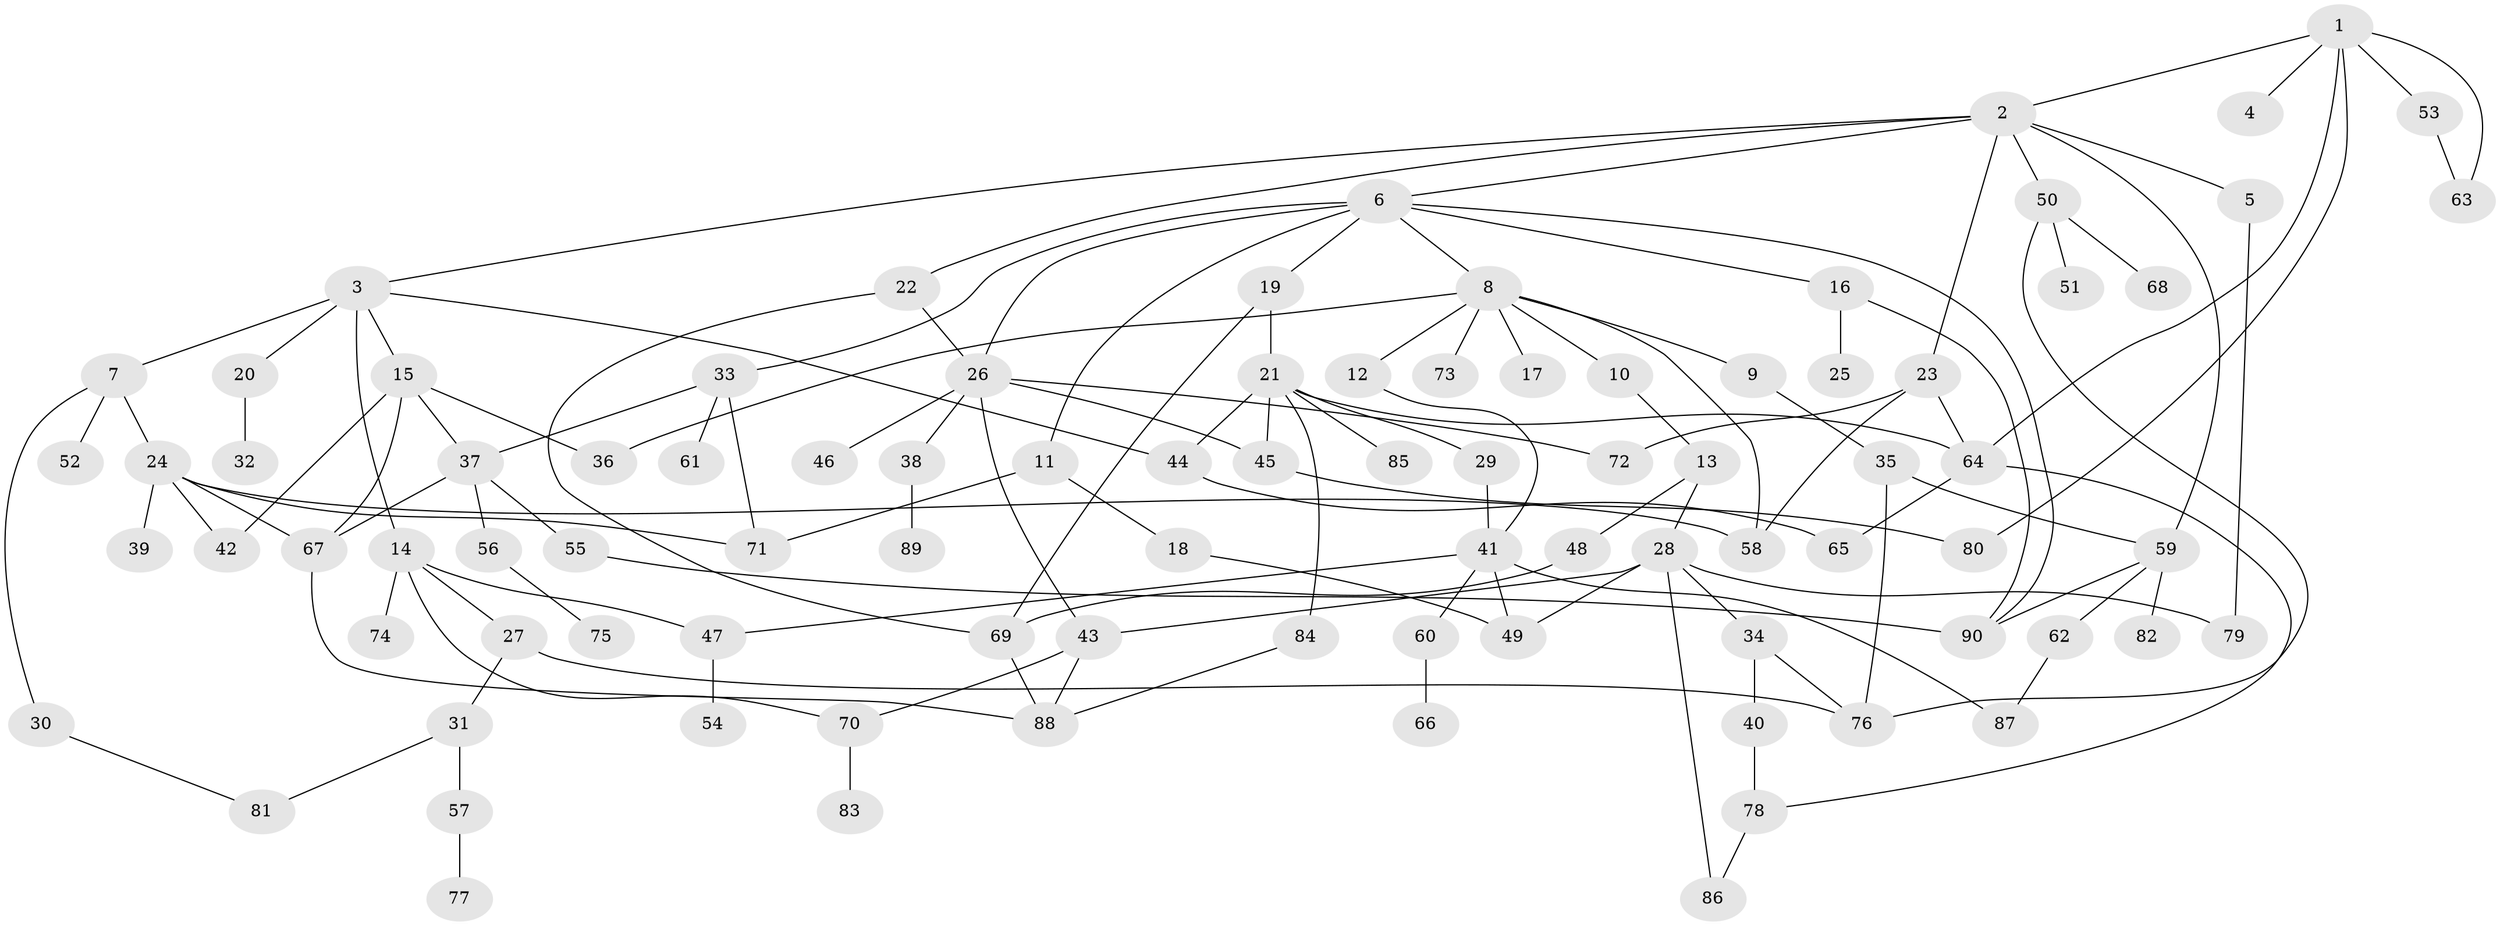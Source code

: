 // Generated by graph-tools (version 1.1) at 2025/49/03/09/25 03:49:17]
// undirected, 90 vertices, 130 edges
graph export_dot {
graph [start="1"]
  node [color=gray90,style=filled];
  1;
  2;
  3;
  4;
  5;
  6;
  7;
  8;
  9;
  10;
  11;
  12;
  13;
  14;
  15;
  16;
  17;
  18;
  19;
  20;
  21;
  22;
  23;
  24;
  25;
  26;
  27;
  28;
  29;
  30;
  31;
  32;
  33;
  34;
  35;
  36;
  37;
  38;
  39;
  40;
  41;
  42;
  43;
  44;
  45;
  46;
  47;
  48;
  49;
  50;
  51;
  52;
  53;
  54;
  55;
  56;
  57;
  58;
  59;
  60;
  61;
  62;
  63;
  64;
  65;
  66;
  67;
  68;
  69;
  70;
  71;
  72;
  73;
  74;
  75;
  76;
  77;
  78;
  79;
  80;
  81;
  82;
  83;
  84;
  85;
  86;
  87;
  88;
  89;
  90;
  1 -- 2;
  1 -- 4;
  1 -- 53;
  1 -- 64;
  1 -- 63;
  1 -- 80;
  2 -- 3;
  2 -- 5;
  2 -- 6;
  2 -- 22;
  2 -- 23;
  2 -- 50;
  2 -- 59;
  3 -- 7;
  3 -- 14;
  3 -- 15;
  3 -- 20;
  3 -- 44;
  5 -- 79;
  6 -- 8;
  6 -- 11;
  6 -- 16;
  6 -- 19;
  6 -- 26;
  6 -- 33;
  6 -- 90;
  7 -- 24;
  7 -- 30;
  7 -- 52;
  8 -- 9;
  8 -- 10;
  8 -- 12;
  8 -- 17;
  8 -- 73;
  8 -- 36;
  8 -- 58;
  9 -- 35;
  10 -- 13;
  11 -- 18;
  11 -- 71;
  12 -- 41;
  13 -- 28;
  13 -- 48;
  14 -- 27;
  14 -- 47;
  14 -- 74;
  14 -- 70;
  15 -- 36;
  15 -- 37;
  15 -- 42;
  15 -- 67;
  16 -- 25;
  16 -- 90;
  18 -- 49;
  19 -- 21;
  19 -- 69;
  20 -- 32;
  21 -- 29;
  21 -- 44;
  21 -- 84;
  21 -- 85;
  21 -- 64;
  21 -- 45;
  22 -- 69;
  22 -- 26;
  23 -- 72;
  23 -- 64;
  23 -- 58;
  24 -- 39;
  24 -- 58;
  24 -- 42;
  24 -- 71;
  24 -- 67;
  26 -- 38;
  26 -- 45;
  26 -- 46;
  26 -- 72;
  26 -- 43;
  27 -- 31;
  27 -- 76;
  28 -- 34;
  28 -- 43;
  28 -- 49;
  28 -- 79;
  28 -- 86;
  29 -- 41;
  30 -- 81;
  31 -- 57;
  31 -- 81;
  33 -- 61;
  33 -- 71;
  33 -- 37;
  34 -- 40;
  34 -- 76;
  35 -- 59;
  35 -- 76;
  37 -- 55;
  37 -- 56;
  37 -- 67;
  38 -- 89;
  40 -- 78;
  41 -- 60;
  41 -- 87;
  41 -- 47;
  41 -- 49;
  43 -- 70;
  43 -- 88;
  44 -- 65;
  45 -- 80;
  47 -- 54;
  48 -- 69;
  50 -- 51;
  50 -- 68;
  50 -- 76;
  53 -- 63;
  55 -- 90;
  56 -- 75;
  57 -- 77;
  59 -- 62;
  59 -- 82;
  59 -- 90;
  60 -- 66;
  62 -- 87;
  64 -- 65;
  64 -- 78;
  67 -- 88;
  69 -- 88;
  70 -- 83;
  78 -- 86;
  84 -- 88;
}
